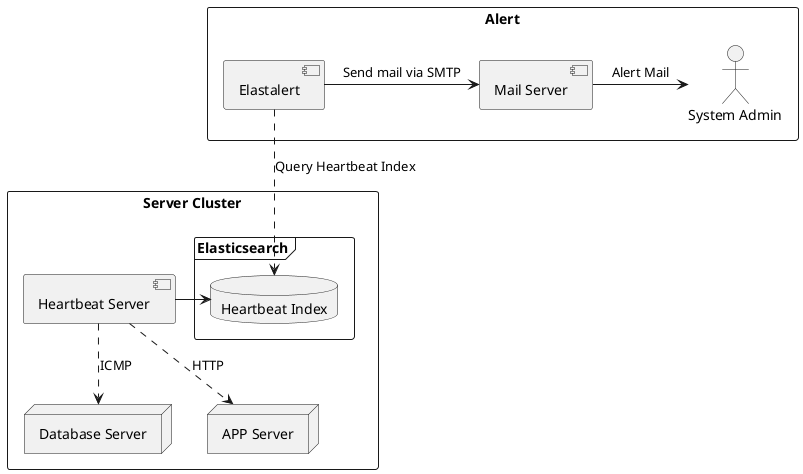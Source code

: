 @startuml Heartbeat

rectangle "Server Cluster" {
    node "Database Server" as dbs
    node "APP Server" as apps
    component "Heartbeat Server" as heartbeat

    frame "Elasticsearch" as es {
        database "Heartbeat Index" as index
    }

    heartbeat ..> dbs: ICMP
    heartbeat ..> apps: HTTP
    heartbeat -> index
}

rectangle "Alert" {
    component "Elastalert" as alert

    alert ..> index: Query Heartbeat Index

    component "Mail Server" as mail

    alert -> mail: Send mail via SMTP

    actor "System Admin" as admin

    mail -> admin: Alert Mail
}
@enduml